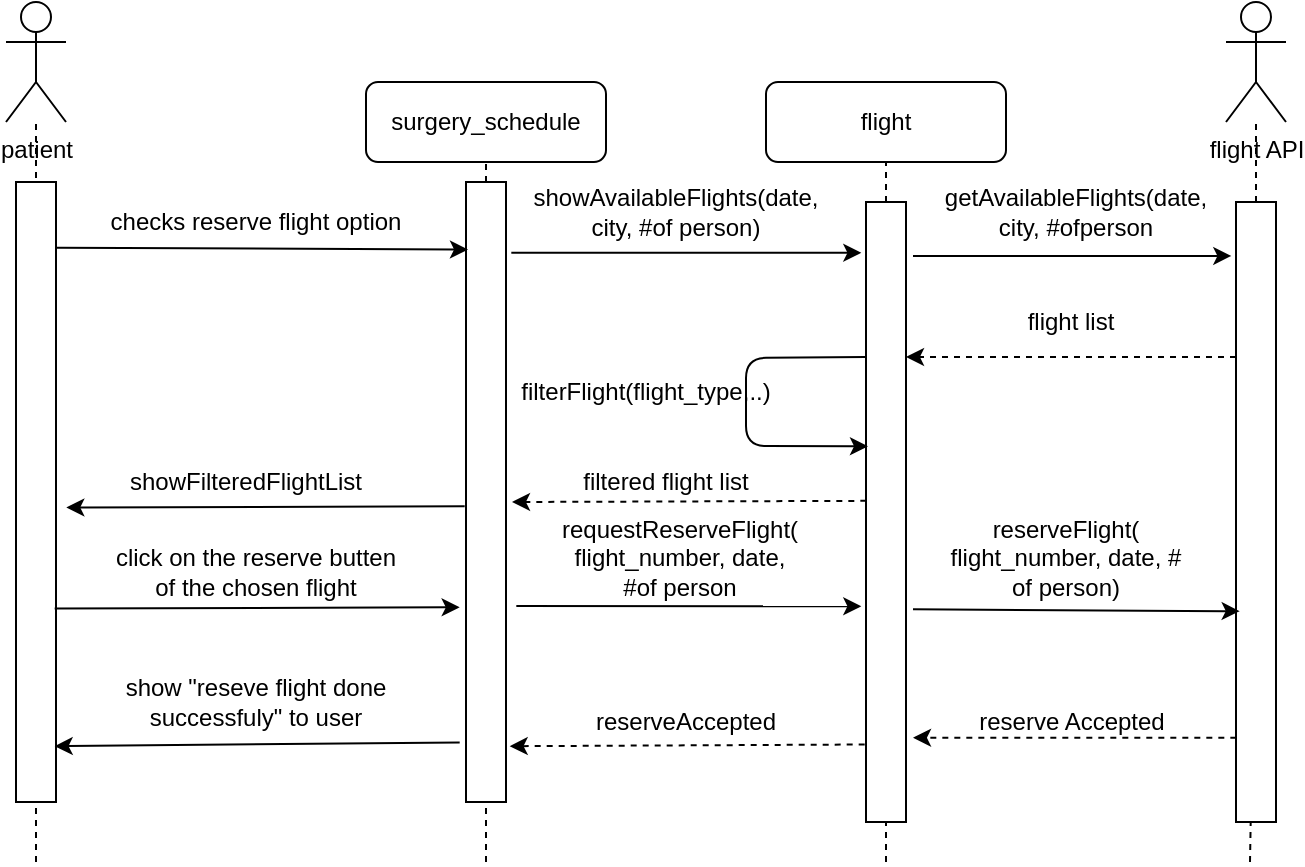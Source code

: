 <mxfile version="12.4.3" type="device" pages="1"><diagram id="VSmRKw5ErJEje3FIU3-6" name="Page-1"><mxGraphModel dx="1129" dy="648" grid="1" gridSize="10" guides="1" tooltips="1" connect="1" arrows="1" fold="1" page="1" pageScale="1" pageWidth="850" pageHeight="1100" math="0" shadow="0"><root><mxCell id="0"/><mxCell id="1" parent="0"/><mxCell id="pHxoOeBvH2EqBPqz8spu-1" value="patient" style="shape=umlActor;verticalLabelPosition=bottom;labelBackgroundColor=#ffffff;verticalAlign=top;html=1;outlineConnect=0;" vertex="1" parent="1"><mxGeometry x="80" y="150" width="30" height="60" as="geometry"/></mxCell><mxCell id="pHxoOeBvH2EqBPqz8spu-7" value="" style="endArrow=none;dashed=1;html=1;" edge="1" parent="1" target="pHxoOeBvH2EqBPqz8spu-1"><mxGeometry width="50" height="50" relative="1" as="geometry"><mxPoint x="95" y="580" as="sourcePoint"/><mxPoint x="170" y="380" as="targetPoint"/></mxGeometry></mxCell><mxCell id="pHxoOeBvH2EqBPqz8spu-9" value="" style="rounded=0;whiteSpace=wrap;html=1;" vertex="1" parent="1"><mxGeometry x="85" y="240" width="20" height="310" as="geometry"/></mxCell><mxCell id="pHxoOeBvH2EqBPqz8spu-11" value="surgery_schedule" style="rounded=1;whiteSpace=wrap;html=1;" vertex="1" parent="1"><mxGeometry x="260" y="190" width="120" height="40" as="geometry"/></mxCell><mxCell id="pHxoOeBvH2EqBPqz8spu-12" value="" style="endArrow=none;dashed=1;html=1;entryX=0.5;entryY=1;entryDx=0;entryDy=0;" edge="1" parent="1" source="pHxoOeBvH2EqBPqz8spu-13" target="pHxoOeBvH2EqBPqz8spu-11"><mxGeometry width="50" height="50" relative="1" as="geometry"><mxPoint x="320" y="580" as="sourcePoint"/><mxPoint x="360" y="300" as="targetPoint"/></mxGeometry></mxCell><mxCell id="pHxoOeBvH2EqBPqz8spu-13" value="" style="rounded=0;whiteSpace=wrap;html=1;" vertex="1" parent="1"><mxGeometry x="310" y="240" width="20" height="310" as="geometry"/></mxCell><mxCell id="pHxoOeBvH2EqBPqz8spu-14" value="" style="endArrow=none;dashed=1;html=1;entryX=0.5;entryY=1;entryDx=0;entryDy=0;" edge="1" parent="1" target="pHxoOeBvH2EqBPqz8spu-13"><mxGeometry width="50" height="50" relative="1" as="geometry"><mxPoint x="320" y="580" as="sourcePoint"/><mxPoint x="320" y="230" as="targetPoint"/></mxGeometry></mxCell><mxCell id="pHxoOeBvH2EqBPqz8spu-15" value="flight" style="rounded=1;whiteSpace=wrap;html=1;" vertex="1" parent="1"><mxGeometry x="460" y="190" width="120" height="40" as="geometry"/></mxCell><mxCell id="pHxoOeBvH2EqBPqz8spu-16" value="" style="endArrow=none;dashed=1;html=1;entryX=0.5;entryY=1;entryDx=0;entryDy=0;" edge="1" parent="1" source="pHxoOeBvH2EqBPqz8spu-17" target="pHxoOeBvH2EqBPqz8spu-15"><mxGeometry width="50" height="50" relative="1" as="geometry"><mxPoint x="520" y="580" as="sourcePoint"/><mxPoint x="540" y="370" as="targetPoint"/></mxGeometry></mxCell><mxCell id="pHxoOeBvH2EqBPqz8spu-17" value="" style="rounded=0;whiteSpace=wrap;html=1;" vertex="1" parent="1"><mxGeometry x="510" y="250" width="20" height="310" as="geometry"/></mxCell><mxCell id="pHxoOeBvH2EqBPqz8spu-18" value="" style="endArrow=none;dashed=1;html=1;entryX=0.5;entryY=1;entryDx=0;entryDy=0;" edge="1" parent="1" target="pHxoOeBvH2EqBPqz8spu-17"><mxGeometry width="50" height="50" relative="1" as="geometry"><mxPoint x="520" y="580" as="sourcePoint"/><mxPoint x="520" y="230" as="targetPoint"/></mxGeometry></mxCell><mxCell id="pHxoOeBvH2EqBPqz8spu-19" value="flight API" style="shape=umlActor;verticalLabelPosition=bottom;labelBackgroundColor=#ffffff;verticalAlign=top;html=1;outlineConnect=0;" vertex="1" parent="1"><mxGeometry x="690" y="150" width="30" height="60" as="geometry"/></mxCell><mxCell id="pHxoOeBvH2EqBPqz8spu-21" value="" style="endArrow=none;dashed=1;html=1;" edge="1" parent="1" source="pHxoOeBvH2EqBPqz8spu-22" target="pHxoOeBvH2EqBPqz8spu-19"><mxGeometry width="50" height="50" relative="1" as="geometry"><mxPoint x="702" y="580" as="sourcePoint"/><mxPoint x="730" y="370" as="targetPoint"/></mxGeometry></mxCell><mxCell id="pHxoOeBvH2EqBPqz8spu-22" value="" style="rounded=0;whiteSpace=wrap;html=1;" vertex="1" parent="1"><mxGeometry x="695" y="250" width="20" height="310" as="geometry"/></mxCell><mxCell id="pHxoOeBvH2EqBPqz8spu-23" value="" style="endArrow=none;dashed=1;html=1;" edge="1" parent="1" target="pHxoOeBvH2EqBPqz8spu-22"><mxGeometry width="50" height="50" relative="1" as="geometry"><mxPoint x="702" y="580" as="sourcePoint"/><mxPoint x="704.775" y="210" as="targetPoint"/></mxGeometry></mxCell><mxCell id="pHxoOeBvH2EqBPqz8spu-24" value="" style="endArrow=classic;html=1;exitX=1.008;exitY=0.106;exitDx=0;exitDy=0;exitPerimeter=0;entryX=0.05;entryY=0.109;entryDx=0;entryDy=0;entryPerimeter=0;" edge="1" parent="1" source="pHxoOeBvH2EqBPqz8spu-9" target="pHxoOeBvH2EqBPqz8spu-13"><mxGeometry width="50" height="50" relative="1" as="geometry"><mxPoint x="150" y="280" as="sourcePoint"/><mxPoint x="307" y="274" as="targetPoint"/></mxGeometry></mxCell><mxCell id="pHxoOeBvH2EqBPqz8spu-25" value="checks reserve flight option" style="text;html=1;strokeColor=none;fillColor=none;align=center;verticalAlign=middle;whiteSpace=wrap;rounded=0;" vertex="1" parent="1"><mxGeometry x="130" y="250" width="150" height="20" as="geometry"/></mxCell><mxCell id="pHxoOeBvH2EqBPqz8spu-26" value="" style="endArrow=classic;html=1;exitX=1.133;exitY=0.114;exitDx=0;exitDy=0;exitPerimeter=0;entryX=-0.117;entryY=0.082;entryDx=0;entryDy=0;entryPerimeter=0;" edge="1" parent="1" source="pHxoOeBvH2EqBPqz8spu-13" target="pHxoOeBvH2EqBPqz8spu-17"><mxGeometry width="50" height="50" relative="1" as="geometry"><mxPoint x="400" y="380" as="sourcePoint"/><mxPoint x="450" y="330" as="targetPoint"/></mxGeometry></mxCell><mxCell id="pHxoOeBvH2EqBPqz8spu-29" value="showAvailableFlights(date, city, #of person)" style="text;html=1;strokeColor=none;fillColor=none;align=center;verticalAlign=middle;whiteSpace=wrap;rounded=0;" vertex="1" parent="1"><mxGeometry x="350" y="240" width="130" height="30" as="geometry"/></mxCell><mxCell id="pHxoOeBvH2EqBPqz8spu-30" value="" style="endArrow=classic;html=1;exitX=1.175;exitY=0.087;exitDx=0;exitDy=0;exitPerimeter=0;entryX=-0.117;entryY=0.087;entryDx=0;entryDy=0;entryPerimeter=0;" edge="1" parent="1" source="pHxoOeBvH2EqBPqz8spu-17" target="pHxoOeBvH2EqBPqz8spu-22"><mxGeometry width="50" height="50" relative="1" as="geometry"><mxPoint x="560" y="380" as="sourcePoint"/><mxPoint x="610" y="330" as="targetPoint"/></mxGeometry></mxCell><mxCell id="pHxoOeBvH2EqBPqz8spu-31" value="getAvailableFlights(date, city, #ofperson" style="text;html=1;strokeColor=none;fillColor=none;align=center;verticalAlign=middle;whiteSpace=wrap;rounded=0;" vertex="1" parent="1"><mxGeometry x="580" y="235" width="70" height="40" as="geometry"/></mxCell><mxCell id="pHxoOeBvH2EqBPqz8spu-32" value="" style="endArrow=classic;html=1;exitX=0;exitY=0.25;exitDx=0;exitDy=0;entryX=1;entryY=0.25;entryDx=0;entryDy=0;dashed=1;" edge="1" parent="1" source="pHxoOeBvH2EqBPqz8spu-22" target="pHxoOeBvH2EqBPqz8spu-17"><mxGeometry width="50" height="50" relative="1" as="geometry"><mxPoint x="590" y="380" as="sourcePoint"/><mxPoint x="640" y="330" as="targetPoint"/></mxGeometry></mxCell><mxCell id="pHxoOeBvH2EqBPqz8spu-33" value="flight list" style="text;html=1;strokeColor=none;fillColor=none;align=center;verticalAlign=middle;whiteSpace=wrap;rounded=0;" vertex="1" parent="1"><mxGeometry x="580" y="300" width="65" height="20" as="geometry"/></mxCell><mxCell id="pHxoOeBvH2EqBPqz8spu-34" value="" style="endArrow=classic;html=1;exitX=0;exitY=0.25;exitDx=0;exitDy=0;entryX=0.05;entryY=0.394;entryDx=0;entryDy=0;entryPerimeter=0;" edge="1" parent="1" source="pHxoOeBvH2EqBPqz8spu-17" target="pHxoOeBvH2EqBPqz8spu-17"><mxGeometry width="50" height="50" relative="1" as="geometry"><mxPoint x="410" y="370" as="sourcePoint"/><mxPoint x="390" y="328" as="targetPoint"/><Array as="points"><mxPoint x="450" y="328"/><mxPoint x="450" y="372"/></Array></mxGeometry></mxCell><mxCell id="pHxoOeBvH2EqBPqz8spu-35" value="filterFlight(flight_type,..)" style="text;html=1;strokeColor=none;fillColor=none;align=center;verticalAlign=middle;whiteSpace=wrap;rounded=0;" vertex="1" parent="1"><mxGeometry x="360" y="320" width="80" height="50" as="geometry"/></mxCell><mxCell id="pHxoOeBvH2EqBPqz8spu-36" value="" style="endArrow=classic;html=1;exitX=0.008;exitY=0.482;exitDx=0;exitDy=0;exitPerimeter=0;dashed=1;" edge="1" parent="1" source="pHxoOeBvH2EqBPqz8spu-17"><mxGeometry width="50" height="50" relative="1" as="geometry"><mxPoint x="370" y="470" as="sourcePoint"/><mxPoint x="333" y="400" as="targetPoint"/></mxGeometry></mxCell><mxCell id="pHxoOeBvH2EqBPqz8spu-37" value="filtered flight list" style="text;html=1;strokeColor=none;fillColor=none;align=center;verticalAlign=middle;whiteSpace=wrap;rounded=0;" vertex="1" parent="1"><mxGeometry x="350" y="380" width="120" height="20" as="geometry"/></mxCell><mxCell id="pHxoOeBvH2EqBPqz8spu-38" value="" style="endArrow=classic;html=1;exitX=-0.033;exitY=0.523;exitDx=0;exitDy=0;exitPerimeter=0;entryX=1.258;entryY=0.525;entryDx=0;entryDy=0;entryPerimeter=0;" edge="1" parent="1" source="pHxoOeBvH2EqBPqz8spu-13" target="pHxoOeBvH2EqBPqz8spu-9"><mxGeometry width="50" height="50" relative="1" as="geometry"><mxPoint x="310" y="395" as="sourcePoint"/><mxPoint x="110" y="400" as="targetPoint"/></mxGeometry></mxCell><mxCell id="pHxoOeBvH2EqBPqz8spu-39" value="showFilteredFlightList" style="text;html=1;strokeColor=none;fillColor=none;align=center;verticalAlign=middle;whiteSpace=wrap;rounded=0;" vertex="1" parent="1"><mxGeometry x="130" y="380" width="140" height="20" as="geometry"/></mxCell><mxCell id="pHxoOeBvH2EqBPqz8spu-40" value="" style="endArrow=classic;html=1;exitX=0.967;exitY=0.646;exitDx=0;exitDy=0;exitPerimeter=0;entryX=-0.158;entryY=0.644;entryDx=0;entryDy=0;entryPerimeter=0;" edge="1" parent="1"><mxGeometry width="50" height="50" relative="1" as="geometry"><mxPoint x="104.34" y="453.26" as="sourcePoint"/><mxPoint x="306.84" y="452.64" as="targetPoint"/></mxGeometry></mxCell><mxCell id="pHxoOeBvH2EqBPqz8spu-41" value="click on the reserve butten of the chosen flight" style="text;html=1;strokeColor=none;fillColor=none;align=center;verticalAlign=middle;whiteSpace=wrap;rounded=0;" vertex="1" parent="1"><mxGeometry x="130" y="425" width="150" height="20" as="geometry"/></mxCell><mxCell id="pHxoOeBvH2EqBPqz8spu-42" value="" style="endArrow=classic;html=1;exitX=1.258;exitY=0.684;exitDx=0;exitDy=0;exitPerimeter=0;entryX=-0.117;entryY=0.652;entryDx=0;entryDy=0;entryPerimeter=0;" edge="1" parent="1" source="pHxoOeBvH2EqBPqz8spu-13" target="pHxoOeBvH2EqBPqz8spu-17"><mxGeometry width="50" height="50" relative="1" as="geometry"><mxPoint x="390" y="490" as="sourcePoint"/><mxPoint x="440" y="440" as="targetPoint"/></mxGeometry></mxCell><mxCell id="pHxoOeBvH2EqBPqz8spu-43" value="requestReserveFlight( flight_number, date, #of person" style="text;html=1;strokeColor=none;fillColor=none;align=center;verticalAlign=middle;whiteSpace=wrap;rounded=0;" vertex="1" parent="1"><mxGeometry x="364" y="400" width="106" height="55" as="geometry"/></mxCell><mxCell id="pHxoOeBvH2EqBPqz8spu-44" value="" style="endArrow=classic;html=1;exitX=1.175;exitY=0.657;exitDx=0;exitDy=0;exitPerimeter=0;entryX=0.092;entryY=0.66;entryDx=0;entryDy=0;entryPerimeter=0;" edge="1" parent="1" source="pHxoOeBvH2EqBPqz8spu-17" target="pHxoOeBvH2EqBPqz8spu-22"><mxGeometry width="50" height="50" relative="1" as="geometry"><mxPoint x="560" y="510" as="sourcePoint"/><mxPoint x="610" y="460" as="targetPoint"/></mxGeometry></mxCell><mxCell id="pHxoOeBvH2EqBPqz8spu-45" value="reserveFlight( flight_number, date, # of person)" style="text;html=1;strokeColor=none;fillColor=none;align=center;verticalAlign=middle;whiteSpace=wrap;rounded=0;" vertex="1" parent="1"><mxGeometry x="550" y="418" width="120" height="20" as="geometry"/></mxCell><mxCell id="pHxoOeBvH2EqBPqz8spu-46" value="" style="endArrow=classic;html=1;exitX=0.008;exitY=0.864;exitDx=0;exitDy=0;exitPerimeter=0;entryX=1.175;entryY=0.864;entryDx=0;entryDy=0;entryPerimeter=0;dashed=1;" edge="1" parent="1" source="pHxoOeBvH2EqBPqz8spu-22" target="pHxoOeBvH2EqBPqz8spu-17"><mxGeometry width="50" height="50" relative="1" as="geometry"><mxPoint x="550" y="560" as="sourcePoint"/><mxPoint x="600" y="510" as="targetPoint"/></mxGeometry></mxCell><mxCell id="pHxoOeBvH2EqBPqz8spu-47" value="reserve Accepted" style="text;html=1;strokeColor=none;fillColor=none;align=center;verticalAlign=middle;whiteSpace=wrap;rounded=0;" vertex="1" parent="1"><mxGeometry x="562.5" y="500" width="100" height="20" as="geometry"/></mxCell><mxCell id="pHxoOeBvH2EqBPqz8spu-48" value="" style="endArrow=classic;html=1;dashed=1;exitX=-0.033;exitY=0.875;exitDx=0;exitDy=0;exitPerimeter=0;entryX=1.092;entryY=0.91;entryDx=0;entryDy=0;entryPerimeter=0;" edge="1" parent="1" source="pHxoOeBvH2EqBPqz8spu-17" target="pHxoOeBvH2EqBPqz8spu-13"><mxGeometry width="50" height="50" relative="1" as="geometry"><mxPoint x="360" y="560" as="sourcePoint"/><mxPoint x="410" y="510" as="targetPoint"/></mxGeometry></mxCell><mxCell id="pHxoOeBvH2EqBPqz8spu-49" value="reserveAccepted" style="text;html=1;strokeColor=none;fillColor=none;align=center;verticalAlign=middle;whiteSpace=wrap;rounded=0;" vertex="1" parent="1"><mxGeometry x="370" y="500" width="100" height="20" as="geometry"/></mxCell><mxCell id="pHxoOeBvH2EqBPqz8spu-50" value="" style="endArrow=classic;html=1;exitX=-0.158;exitY=0.904;exitDx=0;exitDy=0;exitPerimeter=0;entryX=0.967;entryY=0.91;entryDx=0;entryDy=0;entryPerimeter=0;" edge="1" parent="1" source="pHxoOeBvH2EqBPqz8spu-13" target="pHxoOeBvH2EqBPqz8spu-9"><mxGeometry width="50" height="50" relative="1" as="geometry"><mxPoint x="200" y="560" as="sourcePoint"/><mxPoint x="250" y="510" as="targetPoint"/></mxGeometry></mxCell><mxCell id="pHxoOeBvH2EqBPqz8spu-51" value="show &quot;reseve flight done successfuly&quot; to user" style="text;html=1;strokeColor=none;fillColor=none;align=center;verticalAlign=middle;whiteSpace=wrap;rounded=0;" vertex="1" parent="1"><mxGeometry x="125" y="490" width="160" height="20" as="geometry"/></mxCell></root></mxGraphModel></diagram></mxfile>